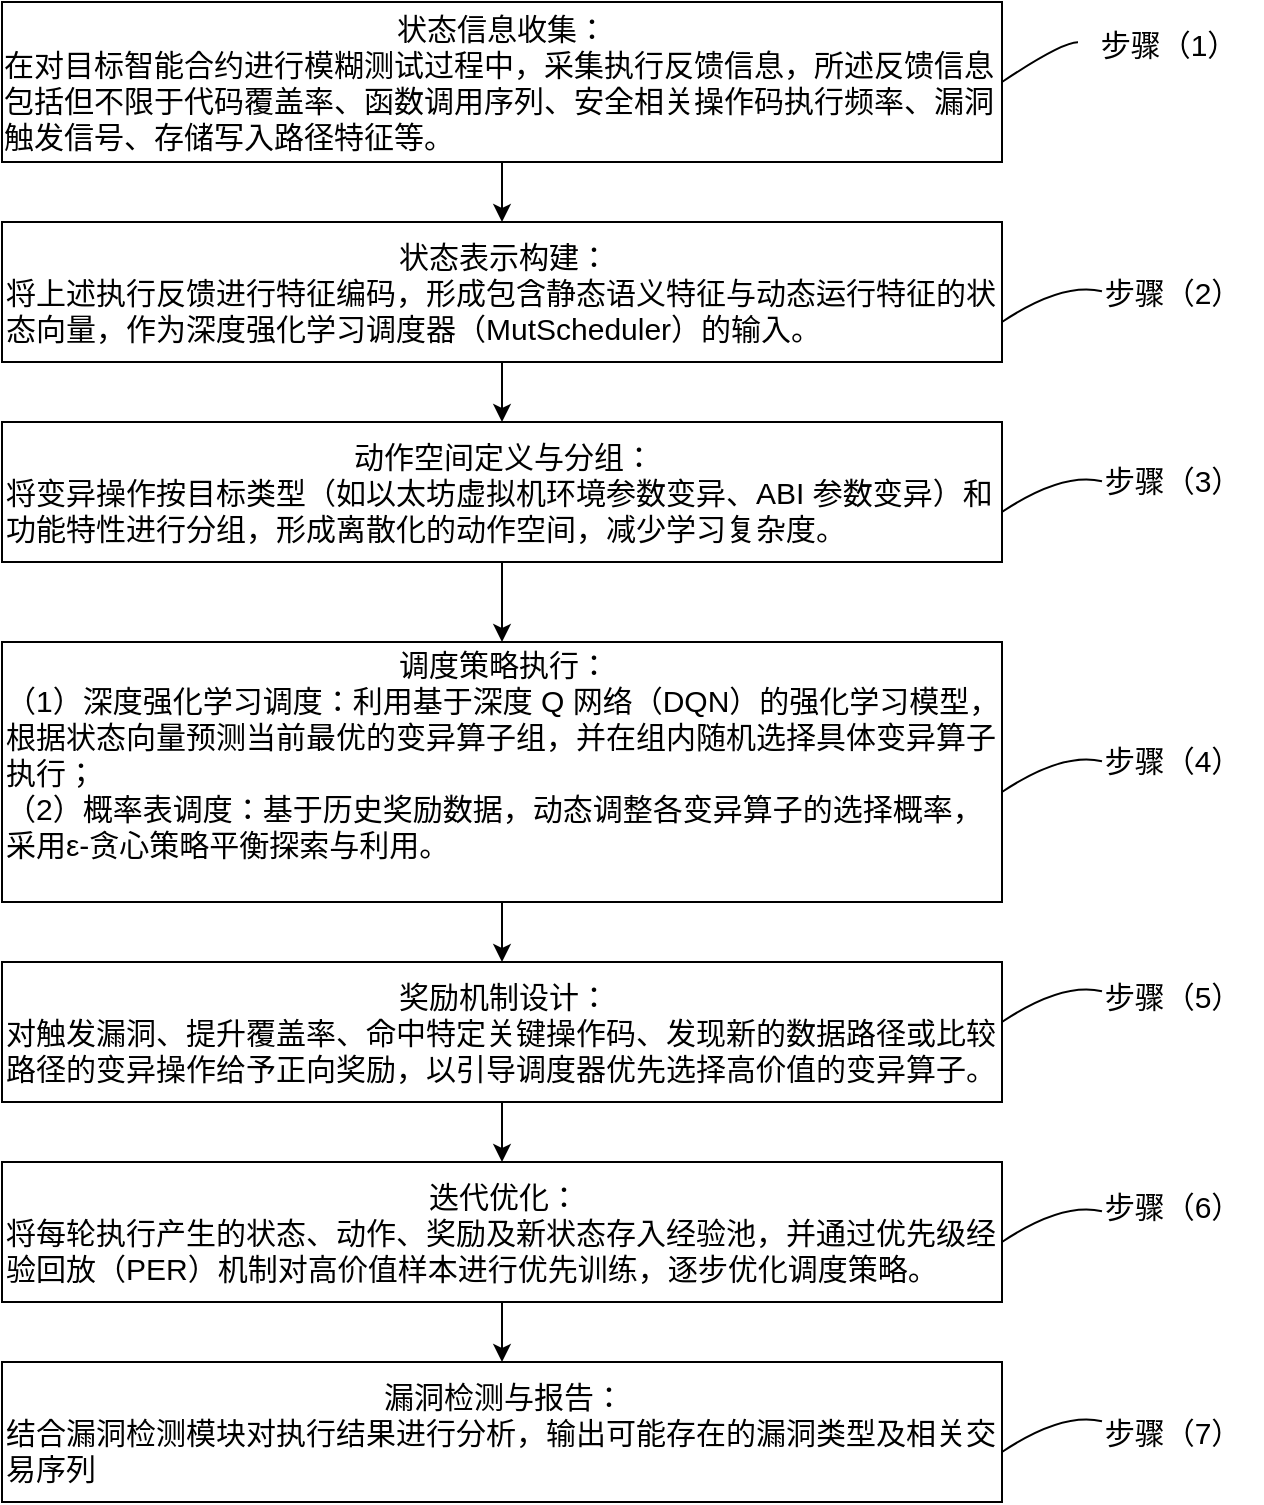 <mxfile version="20.8.16" type="device"><diagram name="第 1 页" id="FO98NonzSKo9t4l5lZLb"><mxGraphModel dx="1728" dy="997" grid="1" gridSize="10" guides="1" tooltips="1" connect="1" arrows="1" fold="1" page="1" pageScale="1" pageWidth="827" pageHeight="1169" math="0" shadow="0"><root><mxCell id="0"/><mxCell id="1" parent="0"/><mxCell id="kHfWFN-sweuC8kXhl6qy-9" style="edgeStyle=orthogonalEdgeStyle;rounded=0;orthogonalLoop=1;jettySize=auto;html=1;exitX=0.5;exitY=1;exitDx=0;exitDy=0;align=left;fontSize=15;" edge="1" parent="1" source="kHfWFN-sweuC8kXhl6qy-1" target="kHfWFN-sweuC8kXhl6qy-2"><mxGeometry relative="1" as="geometry"/></mxCell><mxCell id="kHfWFN-sweuC8kXhl6qy-1" value="状态信息收集：&lt;br style=&quot;font-size: 15px;&quot;&gt;&lt;div style=&quot;text-align: left; font-size: 15px;&quot;&gt;&lt;span style=&quot;background-color: initial; font-size: 15px;&quot;&gt;在对目标智能合约进行模糊测试过程中，采集执行反馈信息，所述反馈信息包括但不限于代码覆盖率、函数调用序列、安全相关操作码执行频率、漏洞触发信号、存储写入路径特征等。&lt;/span&gt;&lt;/div&gt;" style="rounded=0;whiteSpace=wrap;html=1;align=center;fontSize=15;fillColor=none;" vertex="1" parent="1"><mxGeometry x="280" y="140" width="500" height="80" as="geometry"/></mxCell><mxCell id="kHfWFN-sweuC8kXhl6qy-25" style="edgeStyle=orthogonalEdgeStyle;rounded=0;orthogonalLoop=1;jettySize=auto;html=1;exitX=0.5;exitY=1;exitDx=0;exitDy=0;fontSize=15;" edge="1" parent="1" source="kHfWFN-sweuC8kXhl6qy-2" target="kHfWFN-sweuC8kXhl6qy-21"><mxGeometry relative="1" as="geometry"/></mxCell><mxCell id="kHfWFN-sweuC8kXhl6qy-2" value="&lt;div style=&quot;text-align: center; font-size: 15px;&quot;&gt;&lt;span style=&quot;background-color: initial; font-size: 15px;&quot;&gt;状态表示构建：&lt;/span&gt;&lt;/div&gt;将上述执行反馈进行特征编码，形成包含静态语义特征与动态运行特征的状态向量，作为深度强化学习调度器（MutScheduler）的输入。" style="rounded=0;whiteSpace=wrap;html=1;align=left;fontSize=15;fillColor=none;" vertex="1" parent="1"><mxGeometry x="280" y="250" width="500" height="70" as="geometry"/></mxCell><mxCell id="kHfWFN-sweuC8kXhl6qy-7" value="&lt;div style=&quot;text-align: center; font-size: 15px;&quot;&gt;&lt;span style=&quot;background-color: initial; font-size: 15px;&quot;&gt;漏洞检测与报告：&lt;/span&gt;&lt;/div&gt;结合漏洞检测模块对执行结果进行分析，输出可能存在的漏洞类型及相关交易序列" style="rounded=0;whiteSpace=wrap;html=1;align=left;fontSize=15;fillColor=none;" vertex="1" parent="1"><mxGeometry x="280" y="820" width="500" height="70" as="geometry"/></mxCell><mxCell id="kHfWFN-sweuC8kXhl6qy-30" style="edgeStyle=orthogonalEdgeStyle;rounded=0;orthogonalLoop=1;jettySize=auto;html=1;exitX=0.5;exitY=1;exitDx=0;exitDy=0;entryX=0.5;entryY=0;entryDx=0;entryDy=0;fontSize=15;" edge="1" parent="1" source="kHfWFN-sweuC8kXhl6qy-21" target="kHfWFN-sweuC8kXhl6qy-22"><mxGeometry relative="1" as="geometry"/></mxCell><mxCell id="kHfWFN-sweuC8kXhl6qy-21" value="&lt;div style=&quot;text-align: center; font-size: 15px;&quot;&gt;&lt;span style=&quot;background-color: initial; font-size: 15px;&quot;&gt;动作空间定义与分组：&lt;/span&gt;&lt;/div&gt;将变异操作按目标类型（如以太坊虚拟机环境参数变异、&lt;span lang=&quot;EN-US&quot; style=&quot;font-size: 15px;&quot;&gt;ABI &lt;/span&gt;&lt;span style=&quot;font-size: 15px;&quot;&gt;参数变异）和功能特性进行分组，形成离散化的动作空间，减少学习复杂度。&lt;/span&gt;" style="rounded=0;whiteSpace=wrap;html=1;align=left;fontSize=15;fillColor=none;" vertex="1" parent="1"><mxGeometry x="280" y="350" width="500" height="70" as="geometry"/></mxCell><mxCell id="kHfWFN-sweuC8kXhl6qy-26" style="edgeStyle=orthogonalEdgeStyle;rounded=0;orthogonalLoop=1;jettySize=auto;html=1;exitX=0.5;exitY=1;exitDx=0;exitDy=0;entryX=0.5;entryY=0;entryDx=0;entryDy=0;fontSize=15;" edge="1" parent="1" source="kHfWFN-sweuC8kXhl6qy-22" target="kHfWFN-sweuC8kXhl6qy-23"><mxGeometry relative="1" as="geometry"/></mxCell><mxCell id="kHfWFN-sweuC8kXhl6qy-22" value="&lt;div style=&quot;text-align: center; font-size: 15px;&quot;&gt;调度策略执行：&lt;/div&gt;&lt;div style=&quot;font-size: 15px;&quot;&gt;（1）深度强化学习调度：利用基于深度 Q 网络（DQN）的强化学习模型，根据状态向量预测当前最优的变异算子组，并在组内随机选择具体变异算子执行；&lt;/div&gt;&lt;div style=&quot;font-size: 15px;&quot;&gt;（2）概率表调度：基于历史奖励数据，动态调整各变异算子的选择概率，采用ε-贪心策略平衡探索与利用。&lt;/div&gt;&lt;div style=&quot;font-size: 15px;&quot;&gt;&lt;br style=&quot;font-size: 15px;&quot;&gt;&lt;/div&gt;" style="rounded=0;whiteSpace=wrap;html=1;align=left;fontSize=15;fillColor=none;" vertex="1" parent="1"><mxGeometry x="280" y="460" width="500" height="130" as="geometry"/></mxCell><mxCell id="kHfWFN-sweuC8kXhl6qy-29" style="edgeStyle=orthogonalEdgeStyle;rounded=0;orthogonalLoop=1;jettySize=auto;html=1;exitX=0.5;exitY=1;exitDx=0;exitDy=0;fontSize=15;" edge="1" parent="1" source="kHfWFN-sweuC8kXhl6qy-23" target="kHfWFN-sweuC8kXhl6qy-24"><mxGeometry relative="1" as="geometry"/></mxCell><mxCell id="kHfWFN-sweuC8kXhl6qy-23" value="&lt;div style=&quot;text-align: center; font-size: 15px;&quot;&gt;&lt;span style=&quot;background-color: initial; font-size: 15px;&quot;&gt;奖励机制设计：&lt;/span&gt;&lt;/div&gt;对触发漏洞、提升覆盖率、命中特定关键操作码、发现新的数据路径或比较路径的变异操作给予正向奖励，以引导调度器优先选择高价值的变异算子。" style="rounded=0;whiteSpace=wrap;html=1;align=left;fontSize=15;fillColor=none;" vertex="1" parent="1"><mxGeometry x="280" y="620" width="500" height="70" as="geometry"/></mxCell><mxCell id="kHfWFN-sweuC8kXhl6qy-27" style="edgeStyle=orthogonalEdgeStyle;rounded=0;orthogonalLoop=1;jettySize=auto;html=1;exitX=0.5;exitY=1;exitDx=0;exitDy=0;fontSize=15;" edge="1" parent="1" source="kHfWFN-sweuC8kXhl6qy-24" target="kHfWFN-sweuC8kXhl6qy-7"><mxGeometry relative="1" as="geometry"/></mxCell><mxCell id="kHfWFN-sweuC8kXhl6qy-24" value="&lt;div style=&quot;text-align: center; font-size: 15px;&quot;&gt;迭代优化：&lt;/div&gt;&lt;div style=&quot;font-size: 15px;&quot;&gt;将每轮执行产生的状态、动作、奖励及新状态存入经验池，并通过优先级经验回放（&lt;span lang=&quot;EN-US&quot; style=&quot;font-size: 15px;&quot;&gt;PER&lt;/span&gt;&lt;span style=&quot;font-size: 15px;&quot;&gt;）机制对高价值样本进行优先训练，逐步优化调度策略。&lt;/span&gt;&lt;br style=&quot;font-size: 15px;&quot;&gt;&lt;/div&gt;" style="rounded=0;whiteSpace=wrap;html=1;align=left;fontSize=15;fillColor=none;" vertex="1" parent="1"><mxGeometry x="280" y="720" width="500" height="70" as="geometry"/></mxCell><mxCell id="kHfWFN-sweuC8kXhl6qy-31" value="步骤（1）" style="text;html=1;align=center;verticalAlign=middle;resizable=0;points=[];autosize=1;strokeColor=none;fillColor=none;fontSize=15;" vertex="1" parent="1"><mxGeometry x="818" y="146" width="90" height="30" as="geometry"/></mxCell><mxCell id="kHfWFN-sweuC8kXhl6qy-32" value="步骤（2）" style="text;html=1;align=center;verticalAlign=middle;resizable=0;points=[];autosize=1;strokeColor=none;fillColor=none;fontSize=15;" vertex="1" parent="1"><mxGeometry x="820" y="270" width="90" height="30" as="geometry"/></mxCell><mxCell id="kHfWFN-sweuC8kXhl6qy-33" value="步骤（3）" style="text;html=1;align=center;verticalAlign=middle;resizable=0;points=[];autosize=1;strokeColor=none;fillColor=none;fontSize=15;" vertex="1" parent="1"><mxGeometry x="820" y="364" width="90" height="30" as="geometry"/></mxCell><mxCell id="kHfWFN-sweuC8kXhl6qy-34" value="步骤（4）" style="text;html=1;align=center;verticalAlign=middle;resizable=0;points=[];autosize=1;strokeColor=none;fillColor=none;fontSize=15;" vertex="1" parent="1"><mxGeometry x="820" y="504" width="90" height="30" as="geometry"/></mxCell><mxCell id="kHfWFN-sweuC8kXhl6qy-35" value="步骤（5）" style="text;html=1;align=center;verticalAlign=middle;resizable=0;points=[];autosize=1;strokeColor=none;fillColor=none;fontSize=15;" vertex="1" parent="1"><mxGeometry x="820" y="622" width="90" height="30" as="geometry"/></mxCell><mxCell id="kHfWFN-sweuC8kXhl6qy-36" value="步骤（6）" style="text;html=1;align=center;verticalAlign=middle;resizable=0;points=[];autosize=1;strokeColor=none;fillColor=none;fontSize=15;" vertex="1" parent="1"><mxGeometry x="820" y="727" width="90" height="30" as="geometry"/></mxCell><mxCell id="kHfWFN-sweuC8kXhl6qy-37" value="步骤（7）" style="text;html=1;align=center;verticalAlign=middle;resizable=0;points=[];autosize=1;strokeColor=none;fillColor=none;fontSize=15;" vertex="1" parent="1"><mxGeometry x="820" y="840" width="90" height="30" as="geometry"/></mxCell><mxCell id="kHfWFN-sweuC8kXhl6qy-38" value="" style="curved=1;endArrow=none;html=1;rounded=0;fontSize=15;endFill=0;exitX=1;exitY=0.5;exitDx=0;exitDy=0;" edge="1" parent="1" source="kHfWFN-sweuC8kXhl6qy-1" target="kHfWFN-sweuC8kXhl6qy-31"><mxGeometry width="50" height="50" relative="1" as="geometry"><mxPoint x="790" y="190" as="sourcePoint"/><mxPoint x="830" y="150" as="targetPoint"/><Array as="points"><mxPoint x="780" y="180"/><mxPoint x="810" y="160"/></Array></mxGeometry></mxCell><mxCell id="kHfWFN-sweuC8kXhl6qy-39" value="" style="curved=1;endArrow=none;html=1;rounded=0;fontSize=15;endFill=0;exitX=1;exitY=0.5;exitDx=0;exitDy=0;" edge="1" parent="1"><mxGeometry width="50" height="50" relative="1" as="geometry"><mxPoint x="780" y="300" as="sourcePoint"/><mxPoint x="830" y="284.615" as="targetPoint"/><Array as="points"><mxPoint x="780" y="300"/><mxPoint x="810" y="280"/></Array></mxGeometry></mxCell><mxCell id="kHfWFN-sweuC8kXhl6qy-40" value="" style="curved=1;endArrow=none;html=1;rounded=0;fontSize=15;endFill=0;exitX=1;exitY=0.5;exitDx=0;exitDy=0;" edge="1" parent="1"><mxGeometry width="50" height="50" relative="1" as="geometry"><mxPoint x="780" y="395" as="sourcePoint"/><mxPoint x="830" y="379.615" as="targetPoint"/><Array as="points"><mxPoint x="780" y="395"/><mxPoint x="810" y="375"/></Array></mxGeometry></mxCell><mxCell id="kHfWFN-sweuC8kXhl6qy-41" value="" style="curved=1;endArrow=none;html=1;rounded=0;fontSize=15;endFill=0;exitX=1;exitY=0.5;exitDx=0;exitDy=0;" edge="1" parent="1"><mxGeometry width="50" height="50" relative="1" as="geometry"><mxPoint x="780" y="535" as="sourcePoint"/><mxPoint x="830" y="519.615" as="targetPoint"/><Array as="points"><mxPoint x="780" y="535"/><mxPoint x="810" y="515"/></Array></mxGeometry></mxCell><mxCell id="kHfWFN-sweuC8kXhl6qy-42" value="" style="curved=1;endArrow=none;html=1;rounded=0;fontSize=15;endFill=0;exitX=1;exitY=0.5;exitDx=0;exitDy=0;" edge="1" parent="1"><mxGeometry width="50" height="50" relative="1" as="geometry"><mxPoint x="780" y="650" as="sourcePoint"/><mxPoint x="830" y="634.615" as="targetPoint"/><Array as="points"><mxPoint x="780" y="650"/><mxPoint x="810" y="630"/></Array></mxGeometry></mxCell><mxCell id="kHfWFN-sweuC8kXhl6qy-43" value="" style="curved=1;endArrow=none;html=1;rounded=0;fontSize=15;endFill=0;exitX=1;exitY=0.5;exitDx=0;exitDy=0;" edge="1" parent="1"><mxGeometry width="50" height="50" relative="1" as="geometry"><mxPoint x="780" y="865" as="sourcePoint"/><mxPoint x="830" y="849.615" as="targetPoint"/><Array as="points"><mxPoint x="780" y="865"/><mxPoint x="810" y="845"/></Array></mxGeometry></mxCell><mxCell id="kHfWFN-sweuC8kXhl6qy-45" value="" style="curved=1;endArrow=none;html=1;rounded=0;fontSize=15;endFill=0;exitX=1;exitY=0.5;exitDx=0;exitDy=0;" edge="1" parent="1"><mxGeometry width="50" height="50" relative="1" as="geometry"><mxPoint x="780" y="760.0" as="sourcePoint"/><mxPoint x="830" y="744.615" as="targetPoint"/><Array as="points"><mxPoint x="780" y="760"/><mxPoint x="810" y="740"/></Array></mxGeometry></mxCell></root></mxGraphModel></diagram></mxfile>